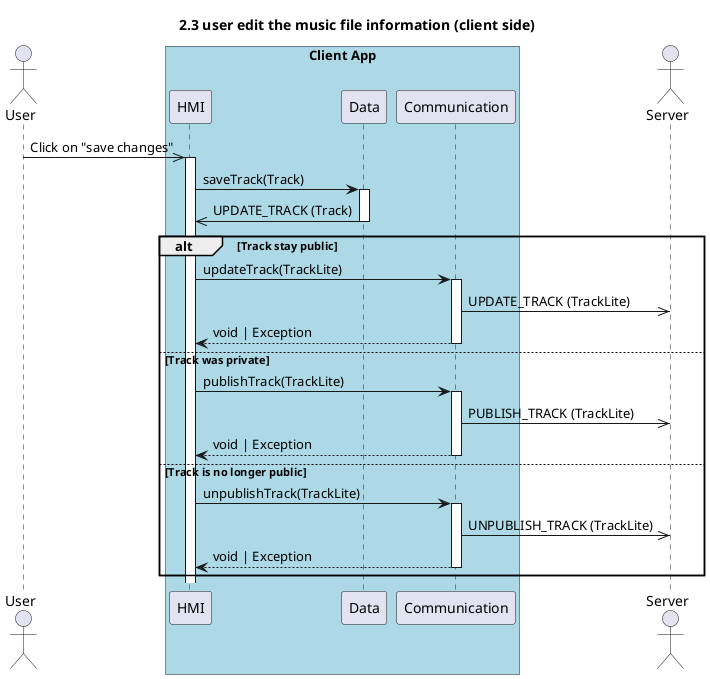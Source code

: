 @startuml 2.3 user edit the music file information (client side)
title 2.3 user edit the music file information (client side)

actor "User" as user
box "Client App" #LightBlue
    participant "HMI" as hmi
    participant "Data" as data
    participant "Communication" as com
end box
actor "Server" as server

user ->> hmi++: Click on "save changes"

hmi -> data++: saveTrack(Track)
data->>hmi: UPDATE_TRACK (Track)
deactivate data

alt Track stay public
    hmi -> com++: updateTrack(TrackLite)
    com ->> server : UPDATE_TRACK (TrackLite)
    return void | Exception
else Track was private
    hmi -> com++: publishTrack(TrackLite)
    com ->> server : PUBLISH_TRACK (TrackLite)
    return void | Exception
else Track is no longer public 
    hmi -> com++: unpublishTrack(TrackLite)
    com ->> server : UNPUBLISH_TRACK (TrackLite)
    return void | Exception
end

@enduml